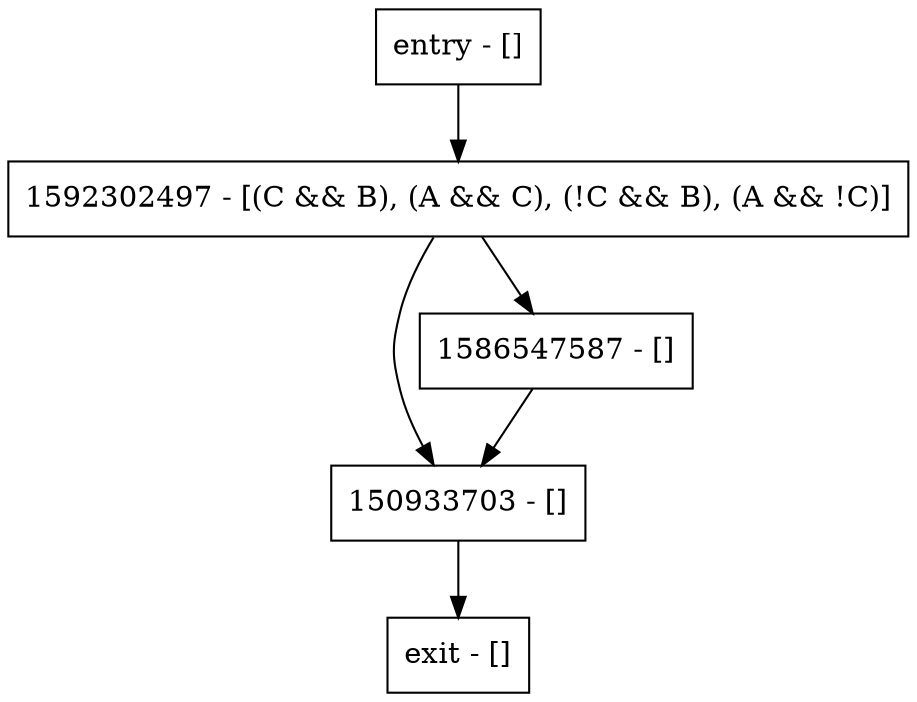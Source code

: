 digraph foo {
node [shape=record];
150933703 [label="150933703 - []"];
entry [label="entry - []"];
exit [label="exit - []"];
1592302497 [label="1592302497 - [(C && B), (A && C), (!C && B), (A && !C)]"];
1586547587 [label="1586547587 - []"];
entry;
exit;
150933703 -> exit;
entry -> 1592302497;
1592302497 -> 150933703;
1592302497 -> 1586547587;
1586547587 -> 150933703;
}
